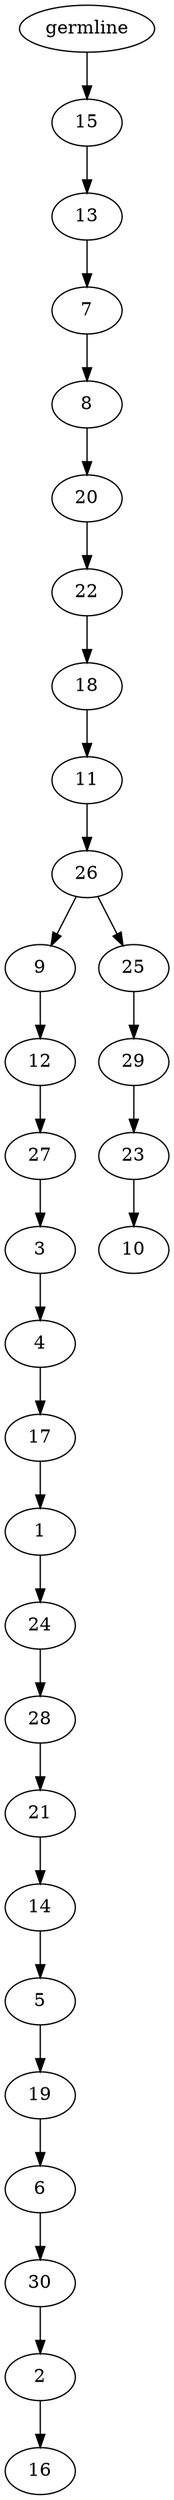 digraph phylogeny {
	"30" [label="germline"];
	"30" -> "29";
	"29" [label="15"];
	"29" -> "28";
	"28" [label="13"];
	"28" -> "27";
	"27" [label="7"];
	"27" -> "26";
	"26" [label="8"];
	"26" -> "25";
	"25" [label="20"];
	"25" -> "24";
	"24" [label="22"];
	"24" -> "23";
	"23" [label="18"];
	"23" -> "22";
	"22" [label="11"];
	"22" -> "21";
	"21" [label="26"];
	"21" -> "16";
	"16" [label="9"];
	"16" -> "15";
	"15" [label="12"];
	"15" -> "14";
	"14" [label="27"];
	"14" -> "13";
	"13" [label="3"];
	"13" -> "12";
	"12" [label="4"];
	"12" -> "11";
	"11" [label="17"];
	"11" -> "10";
	"10" [label="1"];
	"10" -> "9";
	"9" [label="24"];
	"9" -> "8";
	"8" [label="28"];
	"8" -> "7";
	"7" [label="21"];
	"7" -> "6";
	"6" [label="14"];
	"6" -> "5";
	"5" [label="5"];
	"5" -> "4";
	"4" [label="19"];
	"4" -> "3";
	"3" [label="6"];
	"3" -> "2";
	"2" [label="30"];
	"2" -> "1";
	"1" [label="2"];
	"1" -> "0";
	"0" [label="16"];
	"21" -> "20";
	"20" [label="25"];
	"20" -> "19";
	"19" [label="29"];
	"19" -> "18";
	"18" [label="23"];
	"18" -> "17";
	"17" [label="10"];
}
